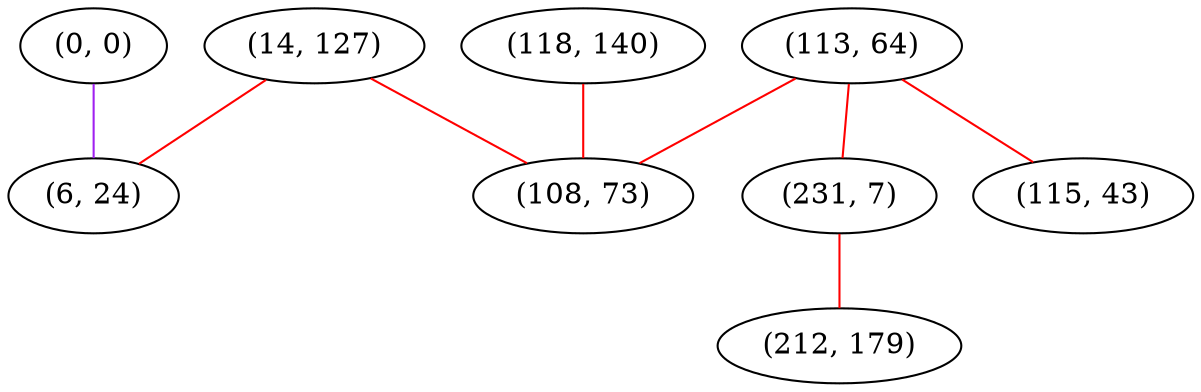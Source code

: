 graph "" {
"(0, 0)";
"(14, 127)";
"(118, 140)";
"(113, 64)";
"(231, 7)";
"(6, 24)";
"(212, 179)";
"(108, 73)";
"(115, 43)";
"(0, 0)" -- "(6, 24)"  [color=purple, key=0, weight=4];
"(14, 127)" -- "(108, 73)"  [color=red, key=0, weight=1];
"(14, 127)" -- "(6, 24)"  [color=red, key=0, weight=1];
"(118, 140)" -- "(108, 73)"  [color=red, key=0, weight=1];
"(113, 64)" -- "(108, 73)"  [color=red, key=0, weight=1];
"(113, 64)" -- "(231, 7)"  [color=red, key=0, weight=1];
"(113, 64)" -- "(115, 43)"  [color=red, key=0, weight=1];
"(231, 7)" -- "(212, 179)"  [color=red, key=0, weight=1];
}
